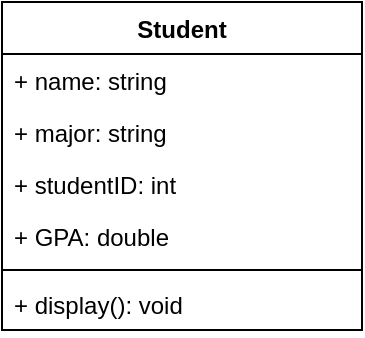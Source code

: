 <mxfile version="24.7.14">
  <diagram name="Page-1" id="TbYS0H2IALYh5i12cdjX">
    <mxGraphModel dx="420" dy="223" grid="1" gridSize="10" guides="1" tooltips="1" connect="1" arrows="1" fold="1" page="1" pageScale="1" pageWidth="850" pageHeight="1100" math="0" shadow="0">
      <root>
        <mxCell id="0" />
        <mxCell id="1" parent="0" />
        <mxCell id="-4SNr7S4hdSjpKwJdz6U-6" value="Student" style="swimlane;fontStyle=1;align=center;verticalAlign=top;childLayout=stackLayout;horizontal=1;startSize=26;horizontalStack=0;resizeParent=1;resizeParentMax=0;resizeLast=0;collapsible=1;marginBottom=0;whiteSpace=wrap;html=1;" vertex="1" parent="1">
          <mxGeometry x="310" y="130" width="180" height="164" as="geometry">
            <mxRectangle x="340" y="250" width="80" height="30" as="alternateBounds" />
          </mxGeometry>
        </mxCell>
        <mxCell id="-4SNr7S4hdSjpKwJdz6U-7" value="+ name: string" style="text;strokeColor=none;fillColor=none;align=left;verticalAlign=top;spacingLeft=4;spacingRight=4;overflow=hidden;rotatable=0;points=[[0,0.5],[1,0.5]];portConstraint=eastwest;whiteSpace=wrap;html=1;" vertex="1" parent="-4SNr7S4hdSjpKwJdz6U-6">
          <mxGeometry y="26" width="180" height="26" as="geometry" />
        </mxCell>
        <mxCell id="-4SNr7S4hdSjpKwJdz6U-9" value="&lt;span style=&quot;text-align: center;&quot;&gt;+ major: string&lt;/span&gt;" style="text;strokeColor=none;fillColor=none;align=left;verticalAlign=top;spacingLeft=4;spacingRight=4;overflow=hidden;rotatable=0;points=[[0,0.5],[1,0.5]];portConstraint=eastwest;whiteSpace=wrap;html=1;" vertex="1" parent="-4SNr7S4hdSjpKwJdz6U-6">
          <mxGeometry y="52" width="180" height="26" as="geometry" />
        </mxCell>
        <mxCell id="-4SNr7S4hdSjpKwJdz6U-24" value="+ studentID: int" style="text;strokeColor=none;fillColor=none;align=left;verticalAlign=top;spacingLeft=4;spacingRight=4;overflow=hidden;rotatable=0;points=[[0,0.5],[1,0.5]];portConstraint=eastwest;whiteSpace=wrap;html=1;" vertex="1" parent="-4SNr7S4hdSjpKwJdz6U-6">
          <mxGeometry y="78" width="180" height="26" as="geometry" />
        </mxCell>
        <mxCell id="-4SNr7S4hdSjpKwJdz6U-28" value="+ GPA: double" style="text;strokeColor=none;fillColor=none;align=left;verticalAlign=top;spacingLeft=4;spacingRight=4;overflow=hidden;rotatable=0;points=[[0,0.5],[1,0.5]];portConstraint=eastwest;whiteSpace=wrap;html=1;" vertex="1" parent="-4SNr7S4hdSjpKwJdz6U-6">
          <mxGeometry y="104" width="180" height="26" as="geometry" />
        </mxCell>
        <mxCell id="-4SNr7S4hdSjpKwJdz6U-25" value="" style="line;strokeWidth=1;fillColor=none;align=left;verticalAlign=middle;spacingTop=-1;spacingLeft=3;spacingRight=3;rotatable=0;labelPosition=right;points=[];portConstraint=eastwest;strokeColor=inherit;" vertex="1" parent="-4SNr7S4hdSjpKwJdz6U-6">
          <mxGeometry y="130" width="180" height="8" as="geometry" />
        </mxCell>
        <mxCell id="-4SNr7S4hdSjpKwJdz6U-26" value="+ display(): void" style="text;strokeColor=none;fillColor=none;align=left;verticalAlign=top;spacingLeft=4;spacingRight=4;overflow=hidden;rotatable=0;points=[[0,0.5],[1,0.5]];portConstraint=eastwest;whiteSpace=wrap;html=1;" vertex="1" parent="-4SNr7S4hdSjpKwJdz6U-6">
          <mxGeometry y="138" width="180" height="26" as="geometry" />
        </mxCell>
      </root>
    </mxGraphModel>
  </diagram>
</mxfile>
